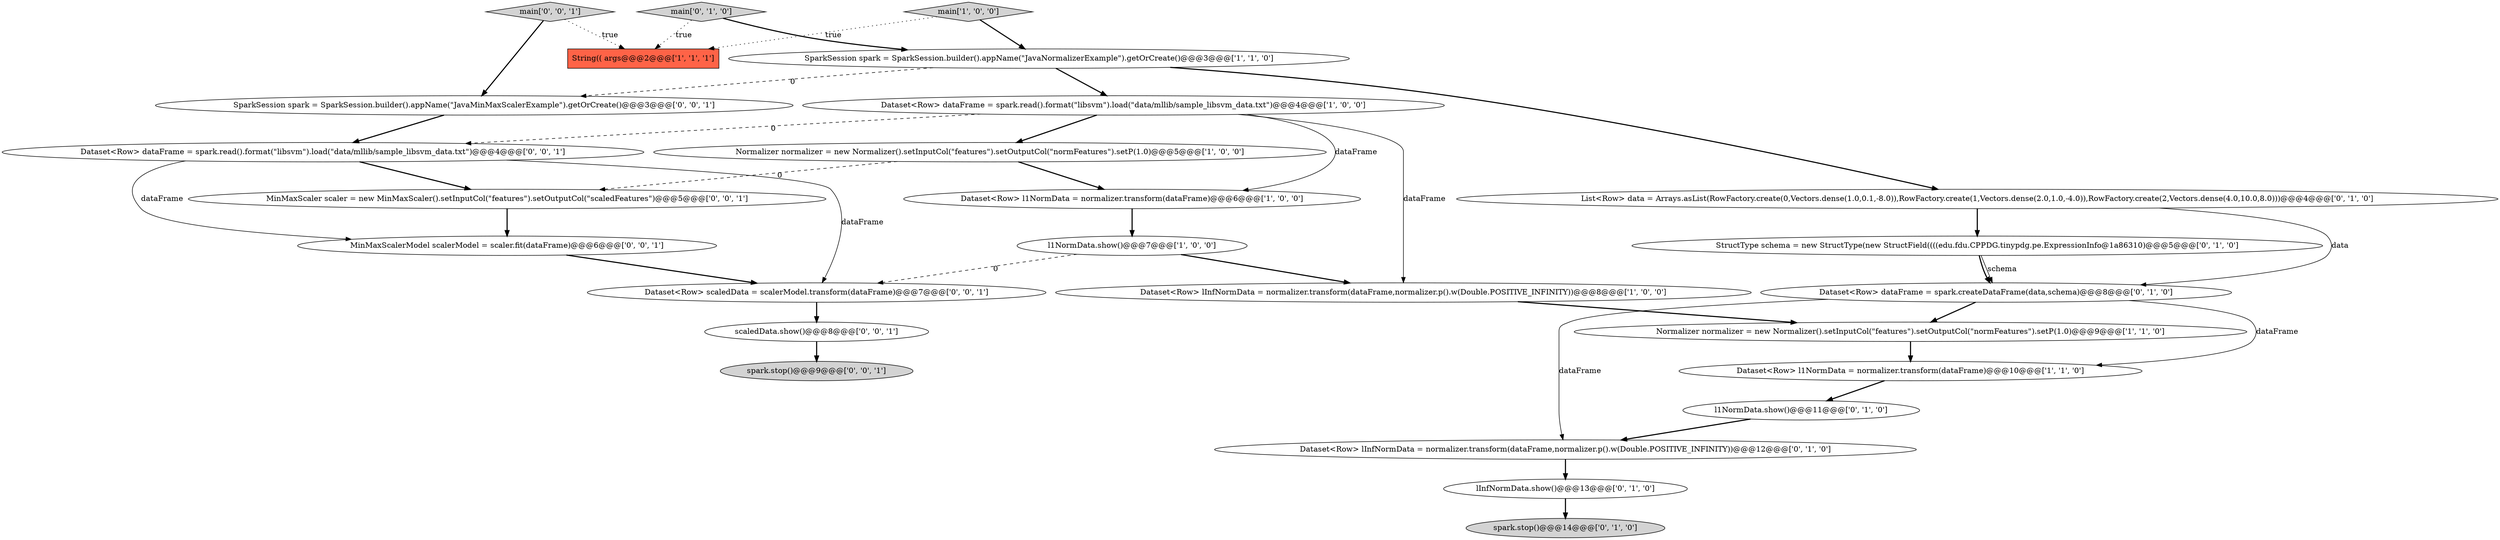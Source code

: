 digraph {
7 [style = filled, label = "Dataset<Row> l1NormData = normalizer.transform(dataFrame)@@@10@@@['1', '1', '0']", fillcolor = white, shape = ellipse image = "AAA0AAABBB1BBB"];
14 [style = filled, label = "Dataset<Row> dataFrame = spark.createDataFrame(data,schema)@@@8@@@['0', '1', '0']", fillcolor = white, shape = ellipse image = "AAA1AAABBB2BBB"];
21 [style = filled, label = "scaledData.show()@@@8@@@['0', '0', '1']", fillcolor = white, shape = ellipse image = "AAA0AAABBB3BBB"];
12 [style = filled, label = "main['0', '1', '0']", fillcolor = lightgray, shape = diamond image = "AAA0AAABBB2BBB"];
0 [style = filled, label = "Dataset<Row> lInfNormData = normalizer.transform(dataFrame,normalizer.p().w(Double.POSITIVE_INFINITY))@@@8@@@['1', '0', '0']", fillcolor = white, shape = ellipse image = "AAA0AAABBB1BBB"];
22 [style = filled, label = "MinMaxScalerModel scalerModel = scaler.fit(dataFrame)@@@6@@@['0', '0', '1']", fillcolor = white, shape = ellipse image = "AAA0AAABBB3BBB"];
15 [style = filled, label = "List<Row> data = Arrays.asList(RowFactory.create(0,Vectors.dense(1.0,0.1,-8.0)),RowFactory.create(1,Vectors.dense(2.0,1.0,-4.0)),RowFactory.create(2,Vectors.dense(4.0,10.0,8.0)))@@@4@@@['0', '1', '0']", fillcolor = white, shape = ellipse image = "AAA0AAABBB2BBB"];
6 [style = filled, label = "String(( args@@@2@@@['1', '1', '1']", fillcolor = tomato, shape = box image = "AAA0AAABBB1BBB"];
4 [style = filled, label = "l1NormData.show()@@@7@@@['1', '0', '0']", fillcolor = white, shape = ellipse image = "AAA0AAABBB1BBB"];
13 [style = filled, label = "l1NormData.show()@@@11@@@['0', '1', '0']", fillcolor = white, shape = ellipse image = "AAA0AAABBB2BBB"];
17 [style = filled, label = "Dataset<Row> lInfNormData = normalizer.transform(dataFrame,normalizer.p().w(Double.POSITIVE_INFINITY))@@@12@@@['0', '1', '0']", fillcolor = white, shape = ellipse image = "AAA0AAABBB2BBB"];
1 [style = filled, label = "Normalizer normalizer = new Normalizer().setInputCol(\"features\").setOutputCol(\"normFeatures\").setP(1.0)@@@5@@@['1', '0', '0']", fillcolor = white, shape = ellipse image = "AAA0AAABBB1BBB"];
23 [style = filled, label = "spark.stop()@@@9@@@['0', '0', '1']", fillcolor = lightgray, shape = ellipse image = "AAA0AAABBB3BBB"];
11 [style = filled, label = "StructType schema = new StructType(new StructField((((edu.fdu.CPPDG.tinypdg.pe.ExpressionInfo@1a86310)@@@5@@@['0', '1', '0']", fillcolor = white, shape = ellipse image = "AAA1AAABBB2BBB"];
16 [style = filled, label = "spark.stop()@@@14@@@['0', '1', '0']", fillcolor = lightgray, shape = ellipse image = "AAA0AAABBB2BBB"];
24 [style = filled, label = "SparkSession spark = SparkSession.builder().appName(\"JavaMinMaxScalerExample\").getOrCreate()@@@3@@@['0', '0', '1']", fillcolor = white, shape = ellipse image = "AAA0AAABBB3BBB"];
8 [style = filled, label = "main['1', '0', '0']", fillcolor = lightgray, shape = diamond image = "AAA0AAABBB1BBB"];
18 [style = filled, label = "MinMaxScaler scaler = new MinMaxScaler().setInputCol(\"features\").setOutputCol(\"scaledFeatures\")@@@5@@@['0', '0', '1']", fillcolor = white, shape = ellipse image = "AAA0AAABBB3BBB"];
10 [style = filled, label = "lInfNormData.show()@@@13@@@['0', '1', '0']", fillcolor = white, shape = ellipse image = "AAA0AAABBB2BBB"];
3 [style = filled, label = "Dataset<Row> dataFrame = spark.read().format(\"libsvm\").load(\"data/mllib/sample_libsvm_data.txt\")@@@4@@@['1', '0', '0']", fillcolor = white, shape = ellipse image = "AAA0AAABBB1BBB"];
5 [style = filled, label = "SparkSession spark = SparkSession.builder().appName(\"JavaNormalizerExample\").getOrCreate()@@@3@@@['1', '1', '0']", fillcolor = white, shape = ellipse image = "AAA0AAABBB1BBB"];
9 [style = filled, label = "Normalizer normalizer = new Normalizer().setInputCol(\"features\").setOutputCol(\"normFeatures\").setP(1.0)@@@9@@@['1', '1', '0']", fillcolor = white, shape = ellipse image = "AAA0AAABBB1BBB"];
19 [style = filled, label = "Dataset<Row> dataFrame = spark.read().format(\"libsvm\").load(\"data/mllib/sample_libsvm_data.txt\")@@@4@@@['0', '0', '1']", fillcolor = white, shape = ellipse image = "AAA0AAABBB3BBB"];
2 [style = filled, label = "Dataset<Row> l1NormData = normalizer.transform(dataFrame)@@@6@@@['1', '0', '0']", fillcolor = white, shape = ellipse image = "AAA0AAABBB1BBB"];
25 [style = filled, label = "main['0', '0', '1']", fillcolor = lightgray, shape = diamond image = "AAA0AAABBB3BBB"];
20 [style = filled, label = "Dataset<Row> scaledData = scalerModel.transform(dataFrame)@@@7@@@['0', '0', '1']", fillcolor = white, shape = ellipse image = "AAA0AAABBB3BBB"];
10->16 [style = bold, label=""];
3->0 [style = solid, label="dataFrame"];
3->19 [style = dashed, label="0"];
14->7 [style = solid, label="dataFrame"];
1->18 [style = dashed, label="0"];
2->4 [style = bold, label=""];
5->24 [style = dashed, label="0"];
8->5 [style = bold, label=""];
18->22 [style = bold, label=""];
13->17 [style = bold, label=""];
25->24 [style = bold, label=""];
8->6 [style = dotted, label="true"];
0->9 [style = bold, label=""];
14->9 [style = bold, label=""];
15->14 [style = solid, label="data"];
25->6 [style = dotted, label="true"];
22->20 [style = bold, label=""];
14->17 [style = solid, label="dataFrame"];
11->14 [style = bold, label=""];
3->1 [style = bold, label=""];
7->13 [style = bold, label=""];
20->21 [style = bold, label=""];
12->5 [style = bold, label=""];
15->11 [style = bold, label=""];
3->2 [style = solid, label="dataFrame"];
11->14 [style = solid, label="schema"];
24->19 [style = bold, label=""];
5->3 [style = bold, label=""];
19->22 [style = solid, label="dataFrame"];
4->20 [style = dashed, label="0"];
12->6 [style = dotted, label="true"];
21->23 [style = bold, label=""];
19->18 [style = bold, label=""];
1->2 [style = bold, label=""];
17->10 [style = bold, label=""];
4->0 [style = bold, label=""];
5->15 [style = bold, label=""];
19->20 [style = solid, label="dataFrame"];
9->7 [style = bold, label=""];
}
